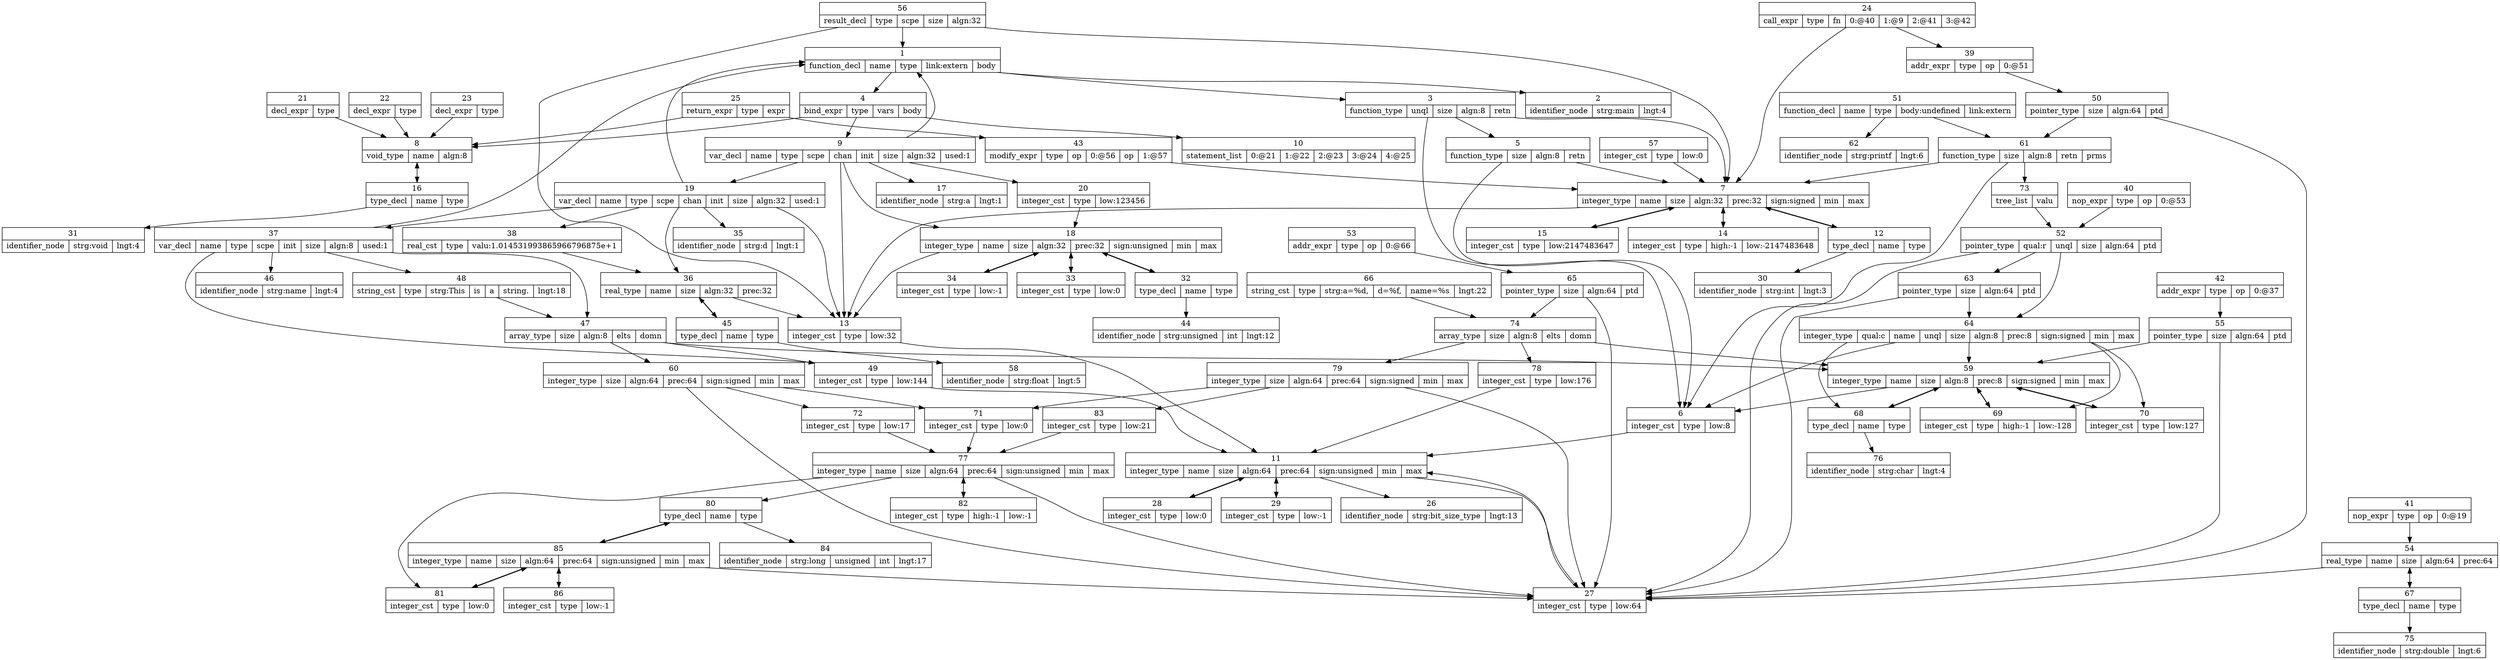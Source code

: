 digraph G {
 node [shape = record]; 1 [label = "{1 | {function_decl | name  | type  | link:extern | body }}"];

 1:name -> 2;
 1:type -> 3;
 1:body -> 4;
 2 [label = "{2 | {identifier_node | strg:main | lngt:4}}"];

 3 [label = "{3 | {function_type | unql  | size  | algn:8 | retn }}"];

 3:unql -> 5;
 3:size -> 6;
 3:retn -> 7;
 4 [label = "{4 | {bind_expr | type  | vars  | body }}"];

 4:type -> 8;
 4:vars -> 9;
 4:body -> 10;
 5 [label = "{5 | {function_type | size  | algn:8 | retn }}"];

 5:size -> 6;
 5:retn -> 7;
 6 [label = "{6 | {integer_cst | type  | low:8}}"];

 6:type -> 11;
 7 [label = "{7 | {integer_type | name  | size  | algn:32 | prec:32 | sign:signed | min  | max }}"];

 7:name -> 12;
 7:size -> 13;
 7:min -> 14;
 7:max -> 15;
 8 [label = "{8 | {void_type | name  | algn:8}}"];

 8:name -> 16;
 9 [label = "{9 | {var_decl | name  | type  | scpe  | chan  | init  | size  | algn:32 | used:1}}"];

 9:name -> 17;
 9:type -> 18;
 9:scpe -> 1;
 9:chan -> 19;
 9:init -> 20;
 9:size -> 13;
 10 [label = "{10 | {statement_list | 0:@21 | 1:@22 | 2:@23 | 3:@24 | 4:@25}}"];

 11 [label = "{11 | {integer_type | name  | size  | algn:64 | prec:64 | sign:unsigned | min  | max }}"];

 11:name -> 26;
 11:size -> 27;
 11:min -> 28;
 11:max -> 29;
 12 [label = "{12 | {type_decl | name  | type }}"];

 12:name -> 30;
 12:type -> 7;
 13 [label = "{13 | {integer_cst | type  | low:32}}"];

 13:type -> 11;
 14 [label = "{14 | {integer_cst | type  | high:-1 | low:-2147483648}}"];

 14:type -> 7;
 15 [label = "{15 | {integer_cst | type  | low:2147483647}}"];

 15:type -> 7;
 16 [label = "{16 | {type_decl | name  | type }}"];

 16:name -> 31;
 16:type -> 8;
 17 [label = "{17 | {identifier_node | strg:a | lngt:1}}"];

 18 [label = "{18 | {integer_type | name  | size  | algn:32 | prec:32 | sign:unsigned | min  | max }}"];

 18:name -> 32;
 18:size -> 13;
 18:min -> 33;
 18:max -> 34;
 19 [label = "{19 | {var_decl | name  | type  | scpe  | chan  | init  | size  | algn:32 | used:1}}"];

 19:name -> 35;
 19:type -> 36;
 19:scpe -> 1;
 19:chan -> 37;
 19:init -> 38;
 19:size -> 13;
 20 [label = "{20 | {integer_cst | type  | low:123456}}"];

 20:type -> 18;
 21 [label = "{21 | {decl_expr | type }}"];

 21:type -> 8;
 22 [label = "{22 | {decl_expr | type }}"];

 22:type -> 8;
 23 [label = "{23 | {decl_expr | type }}"];

 23:type -> 8;
 24 [label = "{24 | {call_expr | type  | fn  | 0:@40 | 1:@9 | 2:@41 | 3:@42}}"];

 24:type -> 7;
 24:fn -> 39;
 25 [label = "{25 | {return_expr | type  | expr }}"];

 25:type -> 8;
 25:expr -> 43;
 26 [label = "{26 | {identifier_node | strg:bit_size_type | lngt:13}}"];

 27 [label = "{27 | {integer_cst | type  | low:64}}"];

 27:type -> 11;
 28 [label = "{28 | {integer_cst | type  | low:0}}"];

 28:type -> 11;
 29 [label = "{29 | {integer_cst | type  | low:-1}}"];

 29:type -> 11;
 30 [label = "{30 | {identifier_node | strg:int | lngt:3}}"];

 31 [label = "{31 | {identifier_node | strg:void | lngt:4}}"];

 32 [label = "{32 | {type_decl | name  | type }}"];

 32:name -> 44;
 32:type -> 18;
 33 [label = "{33 | {integer_cst | type  | low:0}}"];

 33:type -> 18;
 34 [label = "{34 | {integer_cst | type  | low:-1}}"];

 34:type -> 18;
 35 [label = "{35 | {identifier_node | strg:d | lngt:1}}"];

 36 [label = "{36 | {real_type | name  | size  | algn:32 | prec:32}}"];

 36:name -> 45;
 36:size -> 13;
 37 [label = "{37 | {var_decl | name  | type  | scpe  | init  | size  | algn:8 | used:1}}"];

 37:name -> 46;
 37:type -> 47;
 37:scpe -> 1;
 37:init -> 48;
 37:size -> 49;
 38 [label = "{38 | {real_cst | type  | valu:1.014531993865966796875e+1}}"];

 38:type -> 36;
 39 [label = "{39 | {addr_expr | type  | op | 0:@51}}"];

 39:type -> 50;
 40 [label = "{40 | {nop_expr | type  | op | 0:@53}}"];

 40:type -> 52;
 41 [label = "{41 | {nop_expr | type  | op | 0:@19}}"];

 41:type -> 54;
 42 [label = "{42 | {addr_expr | type  | op | 0:@37}}"];

 42:type -> 55;
 43 [label = "{43 | {modify_expr | type  | op | 0:@56 | op | 1:@57}}"];

 43:type -> 7;
 44 [label = "{44 | {identifier_node | strg:unsigned | int | lngt:12}}"];

 45 [label = "{45 | {type_decl | name  | type }}"];

 45:name -> 58;
 45:type -> 36;
 46 [label = "{46 | {identifier_node | strg:name | lngt:4}}"];

 47 [label = "{47 | {array_type | size  | algn:8 | elts  | domn }}"];

 47:size -> 49;
 47:elts -> 59;
 47:domn -> 60;
 48 [label = "{48 | {string_cst | type  | strg:This | is | a | string. | lngt:18}}"];

 48:type -> 47;
 49 [label = "{49 | {integer_cst | type  | low:144}}"];

 49:type -> 11;
 50 [label = "{50 | {pointer_type | size  | algn:64 | ptd }}"];

 50:size -> 27;
 50:ptd -> 61;
 51 [label = "{51 | {function_decl | name  | type  | body:undefined | link:extern}}"];

 51:name -> 62;
 51:type -> 61;
 52 [label = "{52 | {pointer_type | qual:r | unql  | size  | algn:64 | ptd }}"];

 52:unql -> 63;
 52:size -> 27;
 52:ptd -> 64;
 53 [label = "{53 | {addr_expr | type  | op | 0:@66}}"];

 53:type -> 65;
 54 [label = "{54 | {real_type | name  | size  | algn:64 | prec:64}}"];

 54:name -> 67;
 54:size -> 27;
 55 [label = "{55 | {pointer_type | size  | algn:64 | ptd }}"];

 55:size -> 27;
 55:ptd -> 59;
 56 [label = "{56 | {result_decl | type  | scpe  | size  | algn:32}}"];

 56:type -> 7;
 56:scpe -> 1;
 56:size -> 13;
 57 [label = "{57 | {integer_cst | type  | low:0}}"];

 57:type -> 7;
 58 [label = "{58 | {identifier_node | strg:float | lngt:5}}"];

 59 [label = "{59 | {integer_type | name  | size  | algn:8 | prec:8 | sign:signed | min  | max }}"];

 59:name -> 68;
 59:size -> 6;
 59:min -> 69;
 59:max -> 70;
 60 [label = "{60 | {integer_type | size  | algn:64 | prec:64 | sign:signed | min  | max }}"];

 60:size -> 27;
 60:min -> 71;
 60:max -> 72;
 61 [label = "{61 | {function_type | size  | algn:8 | retn  | prms }}"];

 61:size -> 6;
 61:retn -> 7;
 61:prms -> 73;
 62 [label = "{62 | {identifier_node | strg:printf | lngt:6}}"];

 63 [label = "{63 | {pointer_type | size  | algn:64 | ptd }}"];

 63:size -> 27;
 63:ptd -> 64;
 64 [label = "{64 | {integer_type | qual:c | name  | unql  | size  | algn:8 | prec:8 | sign:signed | min  | max }}"];

 64:name -> 68;
 64:unql -> 59;
 64:size -> 6;
 64:min -> 69;
 64:max -> 70;
 65 [label = "{65 | {pointer_type | size  | algn:64 | ptd }}"];

 65:size -> 27;
 65:ptd -> 74;
 66 [label = "{66 | {string_cst | type  | strg:a=%d, | d=%f, | name=%s | lngt:22}}"];

 66:type -> 74;
 67 [label = "{67 | {type_decl | name  | type }}"];

 67:name -> 75;
 67:type -> 54;
 68 [label = "{68 | {type_decl | name  | type }}"];

 68:name -> 76;
 68:type -> 59;
 69 [label = "{69 | {integer_cst | type  | high:-1 | low:-128}}"];

 69:type -> 59;
 70 [label = "{70 | {integer_cst | type  | low:127}}"];

 70:type -> 59;
 71 [label = "{71 | {integer_cst | type  | low:0}}"];

 71:type -> 77;
 72 [label = "{72 | {integer_cst | type  | low:17}}"];

 72:type -> 77;
 73 [label = "{73 | {tree_list | valu }}"];

 73:valu -> 52;
 74 [label = "{74 | {array_type | size  | algn:8 | elts  | domn }}"];

 74:size -> 78;
 74:elts -> 59;
 74:domn -> 79;
 75 [label = "{75 | {identifier_node | strg:double | lngt:6}}"];

 76 [label = "{76 | {identifier_node | strg:char | lngt:4}}"];

 77 [label = "{77 | {integer_type | name  | size  | algn:64 | prec:64 | sign:unsigned | min  | max }}"];

 77:name -> 80;
 77:size -> 27;
 77:min -> 81;
 77:max -> 82;
 78 [label = "{78 | {integer_cst | type  | low:176}}"];

 78:type -> 11;
 79 [label = "{79 | {integer_type | size  | algn:64 | prec:64 | sign:signed | min  | max }}"];

 79:size -> 27;
 79:min -> 71;
 79:max -> 83;
 80 [label = "{80 | {type_decl | name  | type }}"];

 80:name -> 84;
 80:type -> 85;
 81 [label = "{81 | {integer_cst | type  | low:0}}"];

 81:type -> 85;
 82 [label = "{82 | {integer_cst | type  | high:-1 | low:-1}}"];

 82:type -> 77;
 83 [label = "{83 | {integer_cst | type  | low:21}}"];

 83:type -> 77;
 84 [label = "{84 | {identifier_node | strg:long | unsigned | int | lngt:17}}"];

 85 [label = "{85 | {integer_type | name  | size  | algn:64 | prec:64 | sign:unsigned | min  | max }}"];

 85:name -> 80;
 85:size -> 27;
 85:min -> 81;
 85:max -> 86;
 86 [label = "{86 | {integer_cst | type  | low:-1}}"];

 86:type -> 85;
}
